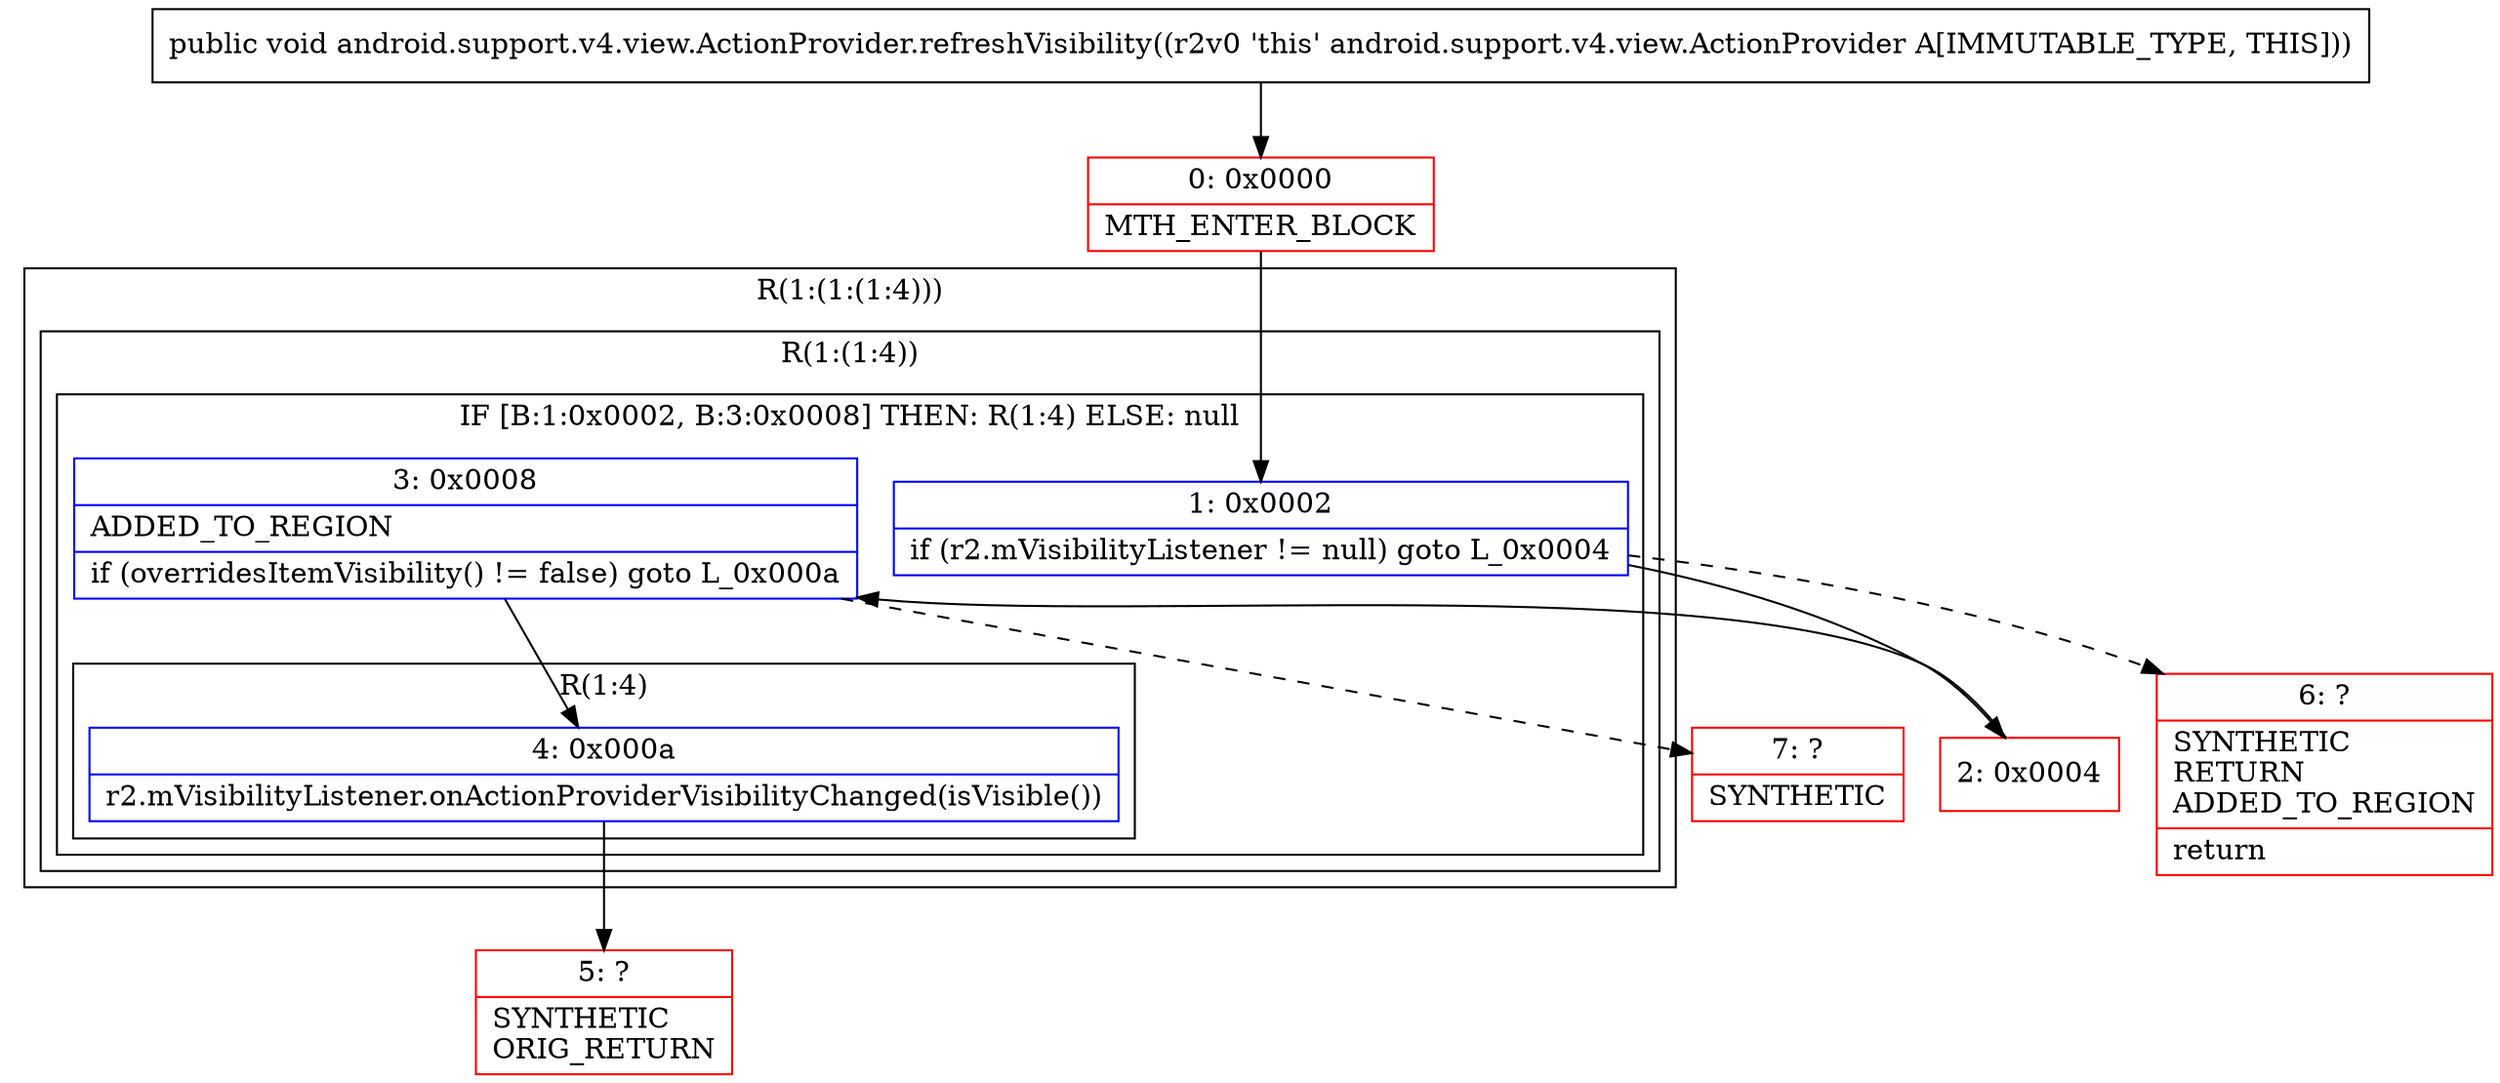 digraph "CFG forandroid.support.v4.view.ActionProvider.refreshVisibility()V" {
subgraph cluster_Region_1046822350 {
label = "R(1:(1:(1:4)))";
node [shape=record,color=blue];
subgraph cluster_Region_1735838613 {
label = "R(1:(1:4))";
node [shape=record,color=blue];
subgraph cluster_IfRegion_1427854943 {
label = "IF [B:1:0x0002, B:3:0x0008] THEN: R(1:4) ELSE: null";
node [shape=record,color=blue];
Node_1 [shape=record,label="{1\:\ 0x0002|if (r2.mVisibilityListener != null) goto L_0x0004\l}"];
Node_3 [shape=record,label="{3\:\ 0x0008|ADDED_TO_REGION\l|if (overridesItemVisibility() != false) goto L_0x000a\l}"];
subgraph cluster_Region_1646245517 {
label = "R(1:4)";
node [shape=record,color=blue];
Node_4 [shape=record,label="{4\:\ 0x000a|r2.mVisibilityListener.onActionProviderVisibilityChanged(isVisible())\l}"];
}
}
}
}
Node_0 [shape=record,color=red,label="{0\:\ 0x0000|MTH_ENTER_BLOCK\l}"];
Node_2 [shape=record,color=red,label="{2\:\ 0x0004}"];
Node_5 [shape=record,color=red,label="{5\:\ ?|SYNTHETIC\lORIG_RETURN\l}"];
Node_6 [shape=record,color=red,label="{6\:\ ?|SYNTHETIC\lRETURN\lADDED_TO_REGION\l|return\l}"];
Node_7 [shape=record,color=red,label="{7\:\ ?|SYNTHETIC\l}"];
MethodNode[shape=record,label="{public void android.support.v4.view.ActionProvider.refreshVisibility((r2v0 'this' android.support.v4.view.ActionProvider A[IMMUTABLE_TYPE, THIS])) }"];
MethodNode -> Node_0;
Node_1 -> Node_2;
Node_1 -> Node_6[style=dashed];
Node_3 -> Node_4;
Node_3 -> Node_7[style=dashed];
Node_4 -> Node_5;
Node_0 -> Node_1;
Node_2 -> Node_3;
}


